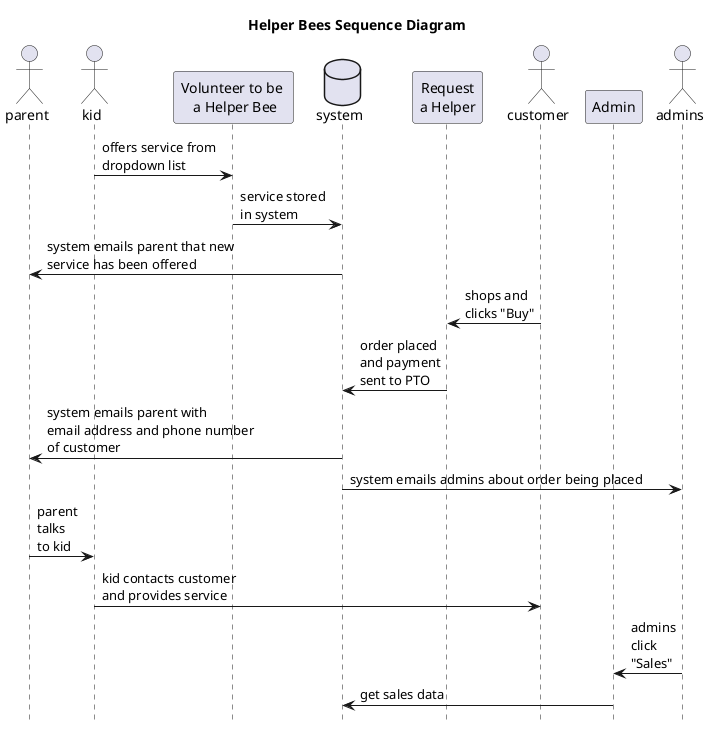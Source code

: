 @startuml

hide footbox
title Helper Bees Sequence Diagram

actor parent
actor kid
participant "Volunteer to be \n a Helper Bee"
database system
participant "Request\na Helper"
kid -> "Volunteer to be \n a Helper Bee" : offers service from\ndropdown list
"Volunteer to be \n a Helper Bee" -> system : service stored\nin system
system -> parent : system emails parent that new\nservice has been offered

actor customer
participant "Admin"
actor admins
customer -> "Request\na Helper" : shops and\nclicks "Buy"
"Request\na Helper" -> system : order placed\nand payment\nsent to PTO
system -> parent : system emails parent with\nemail address and phone number\nof customer
system -> admins : system emails admins about order being placed
parent -> kid : parent\ntalks\nto kid
kid -> customer : kid contacts customer\nand provides service
admins -> "Admin" : admins\nclick\n"Sales"
"Admin" -> system : get sales data

@enduml
